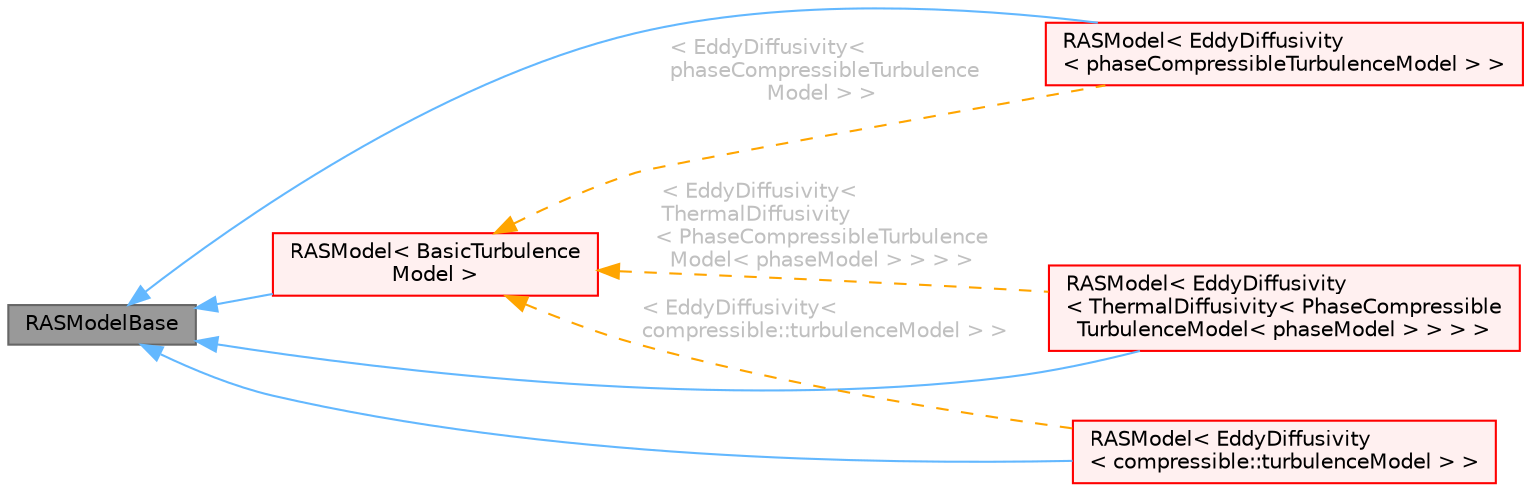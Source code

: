 digraph "RASModelBase"
{
 // LATEX_PDF_SIZE
  bgcolor="transparent";
  edge [fontname=Helvetica,fontsize=10,labelfontname=Helvetica,labelfontsize=10];
  node [fontname=Helvetica,fontsize=10,shape=box,height=0.2,width=0.4];
  rankdir="LR";
  Node1 [id="Node000001",label="RASModelBase",height=0.2,width=0.4,color="gray40", fillcolor="grey60", style="filled", fontcolor="black",tooltip=" "];
  Node1 -> Node2 [id="edge1_Node000001_Node000002",dir="back",color="steelblue1",style="solid",tooltip=" "];
  Node2 [id="Node000002",label="RASModel\< EddyDiffusivity\l\< phaseCompressibleTurbulenceModel \> \>",height=0.2,width=0.4,color="red", fillcolor="#FFF0F0", style="filled",URL="$classFoam_1_1RASModel.html",tooltip=" "];
  Node1 -> Node4 [id="edge2_Node000001_Node000004",dir="back",color="steelblue1",style="solid",tooltip=" "];
  Node4 [id="Node000004",label="RASModel\< EddyDiffusivity\l\< ThermalDiffusivity\< PhaseCompressible\lTurbulenceModel\< phaseModel \> \> \> \>",height=0.2,width=0.4,color="red", fillcolor="#FFF0F0", style="filled",URL="$classFoam_1_1RASModel.html",tooltip=" "];
  Node1 -> Node6 [id="edge3_Node000001_Node000006",dir="back",color="steelblue1",style="solid",tooltip=" "];
  Node6 [id="Node000006",label="RASModel\< EddyDiffusivity\l\< compressible::turbulenceModel \> \>",height=0.2,width=0.4,color="red", fillcolor="#FFF0F0", style="filled",URL="$classFoam_1_1RASModel.html",tooltip=" "];
  Node1 -> Node8 [id="edge4_Node000001_Node000008",dir="back",color="steelblue1",style="solid",tooltip=" "];
  Node8 [id="Node000008",label="RASModel\< BasicTurbulence\lModel \>",height=0.2,width=0.4,color="red", fillcolor="#FFF0F0", style="filled",URL="$classFoam_1_1RASModel.html",tooltip="Templated abstract base class for RAS turbulence models."];
  Node8 -> Node2 [id="edge5_Node000008_Node000002",dir="back",color="orange",style="dashed",tooltip=" ",label=" \< EddyDiffusivity\<\l phaseCompressibleTurbulence\lModel \> \>",fontcolor="grey" ];
  Node8 -> Node4 [id="edge6_Node000008_Node000004",dir="back",color="orange",style="dashed",tooltip=" ",label=" \< EddyDiffusivity\<\l ThermalDiffusivity\l\< PhaseCompressibleTurbulence\lModel\< phaseModel \> \> \> \>",fontcolor="grey" ];
  Node8 -> Node6 [id="edge7_Node000008_Node000006",dir="back",color="orange",style="dashed",tooltip=" ",label=" \< EddyDiffusivity\<\l compressible::turbulenceModel \> \>",fontcolor="grey" ];
}

